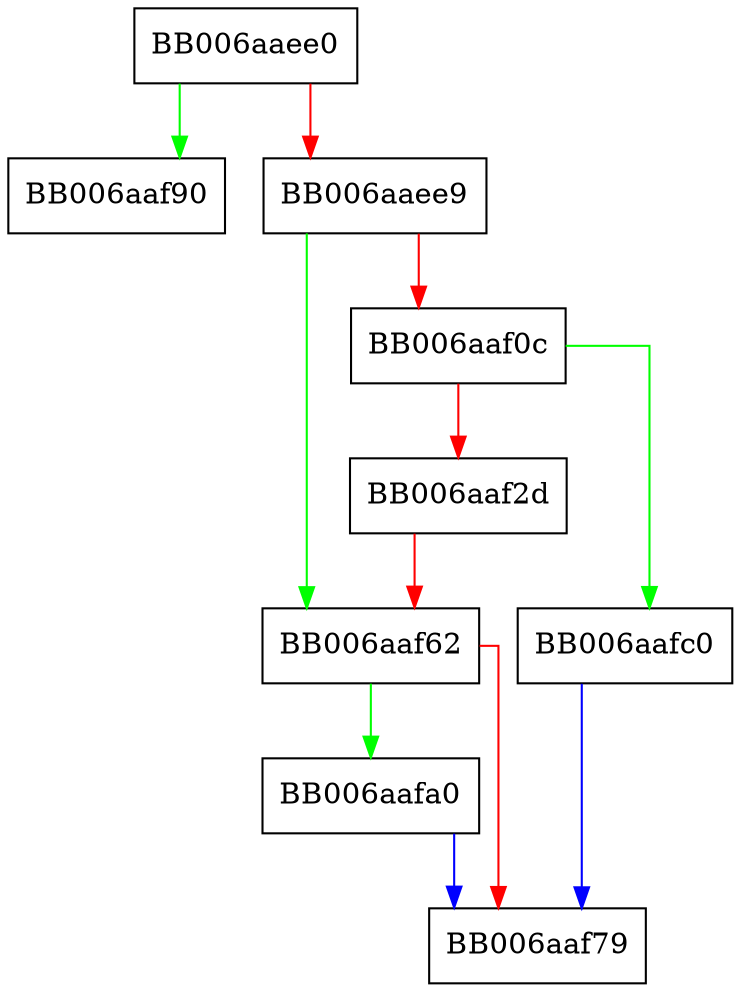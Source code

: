 digraph keccak_update {
  node [shape="box"];
  graph [splines=ortho];
  BB006aaee0 -> BB006aaf90 [color="green"];
  BB006aaee0 -> BB006aaee9 [color="red"];
  BB006aaee9 -> BB006aaf62 [color="green"];
  BB006aaee9 -> BB006aaf0c [color="red"];
  BB006aaf0c -> BB006aafc0 [color="green"];
  BB006aaf0c -> BB006aaf2d [color="red"];
  BB006aaf2d -> BB006aaf62 [color="red"];
  BB006aaf62 -> BB006aafa0 [color="green"];
  BB006aaf62 -> BB006aaf79 [color="red"];
  BB006aafa0 -> BB006aaf79 [color="blue"];
  BB006aafc0 -> BB006aaf79 [color="blue"];
}